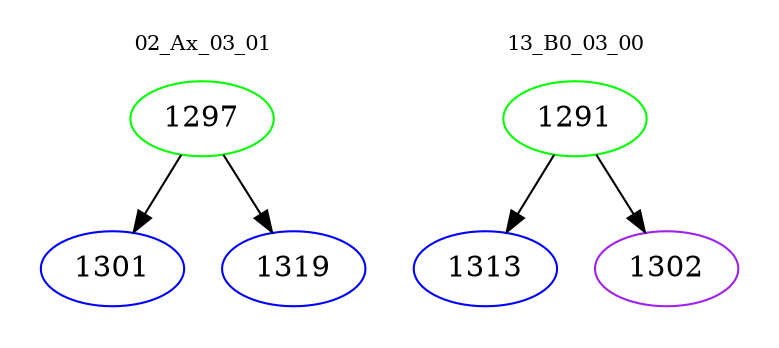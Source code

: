 digraph{
subgraph cluster_0 {
color = white
label = "02_Ax_03_01";
fontsize=10;
T0_1297 [label="1297", color="green"]
T0_1297 -> T0_1301 [color="black"]
T0_1301 [label="1301", color="blue"]
T0_1297 -> T0_1319 [color="black"]
T0_1319 [label="1319", color="blue"]
}
subgraph cluster_1 {
color = white
label = "13_B0_03_00";
fontsize=10;
T1_1291 [label="1291", color="green"]
T1_1291 -> T1_1313 [color="black"]
T1_1313 [label="1313", color="blue"]
T1_1291 -> T1_1302 [color="black"]
T1_1302 [label="1302", color="purple"]
}
}
